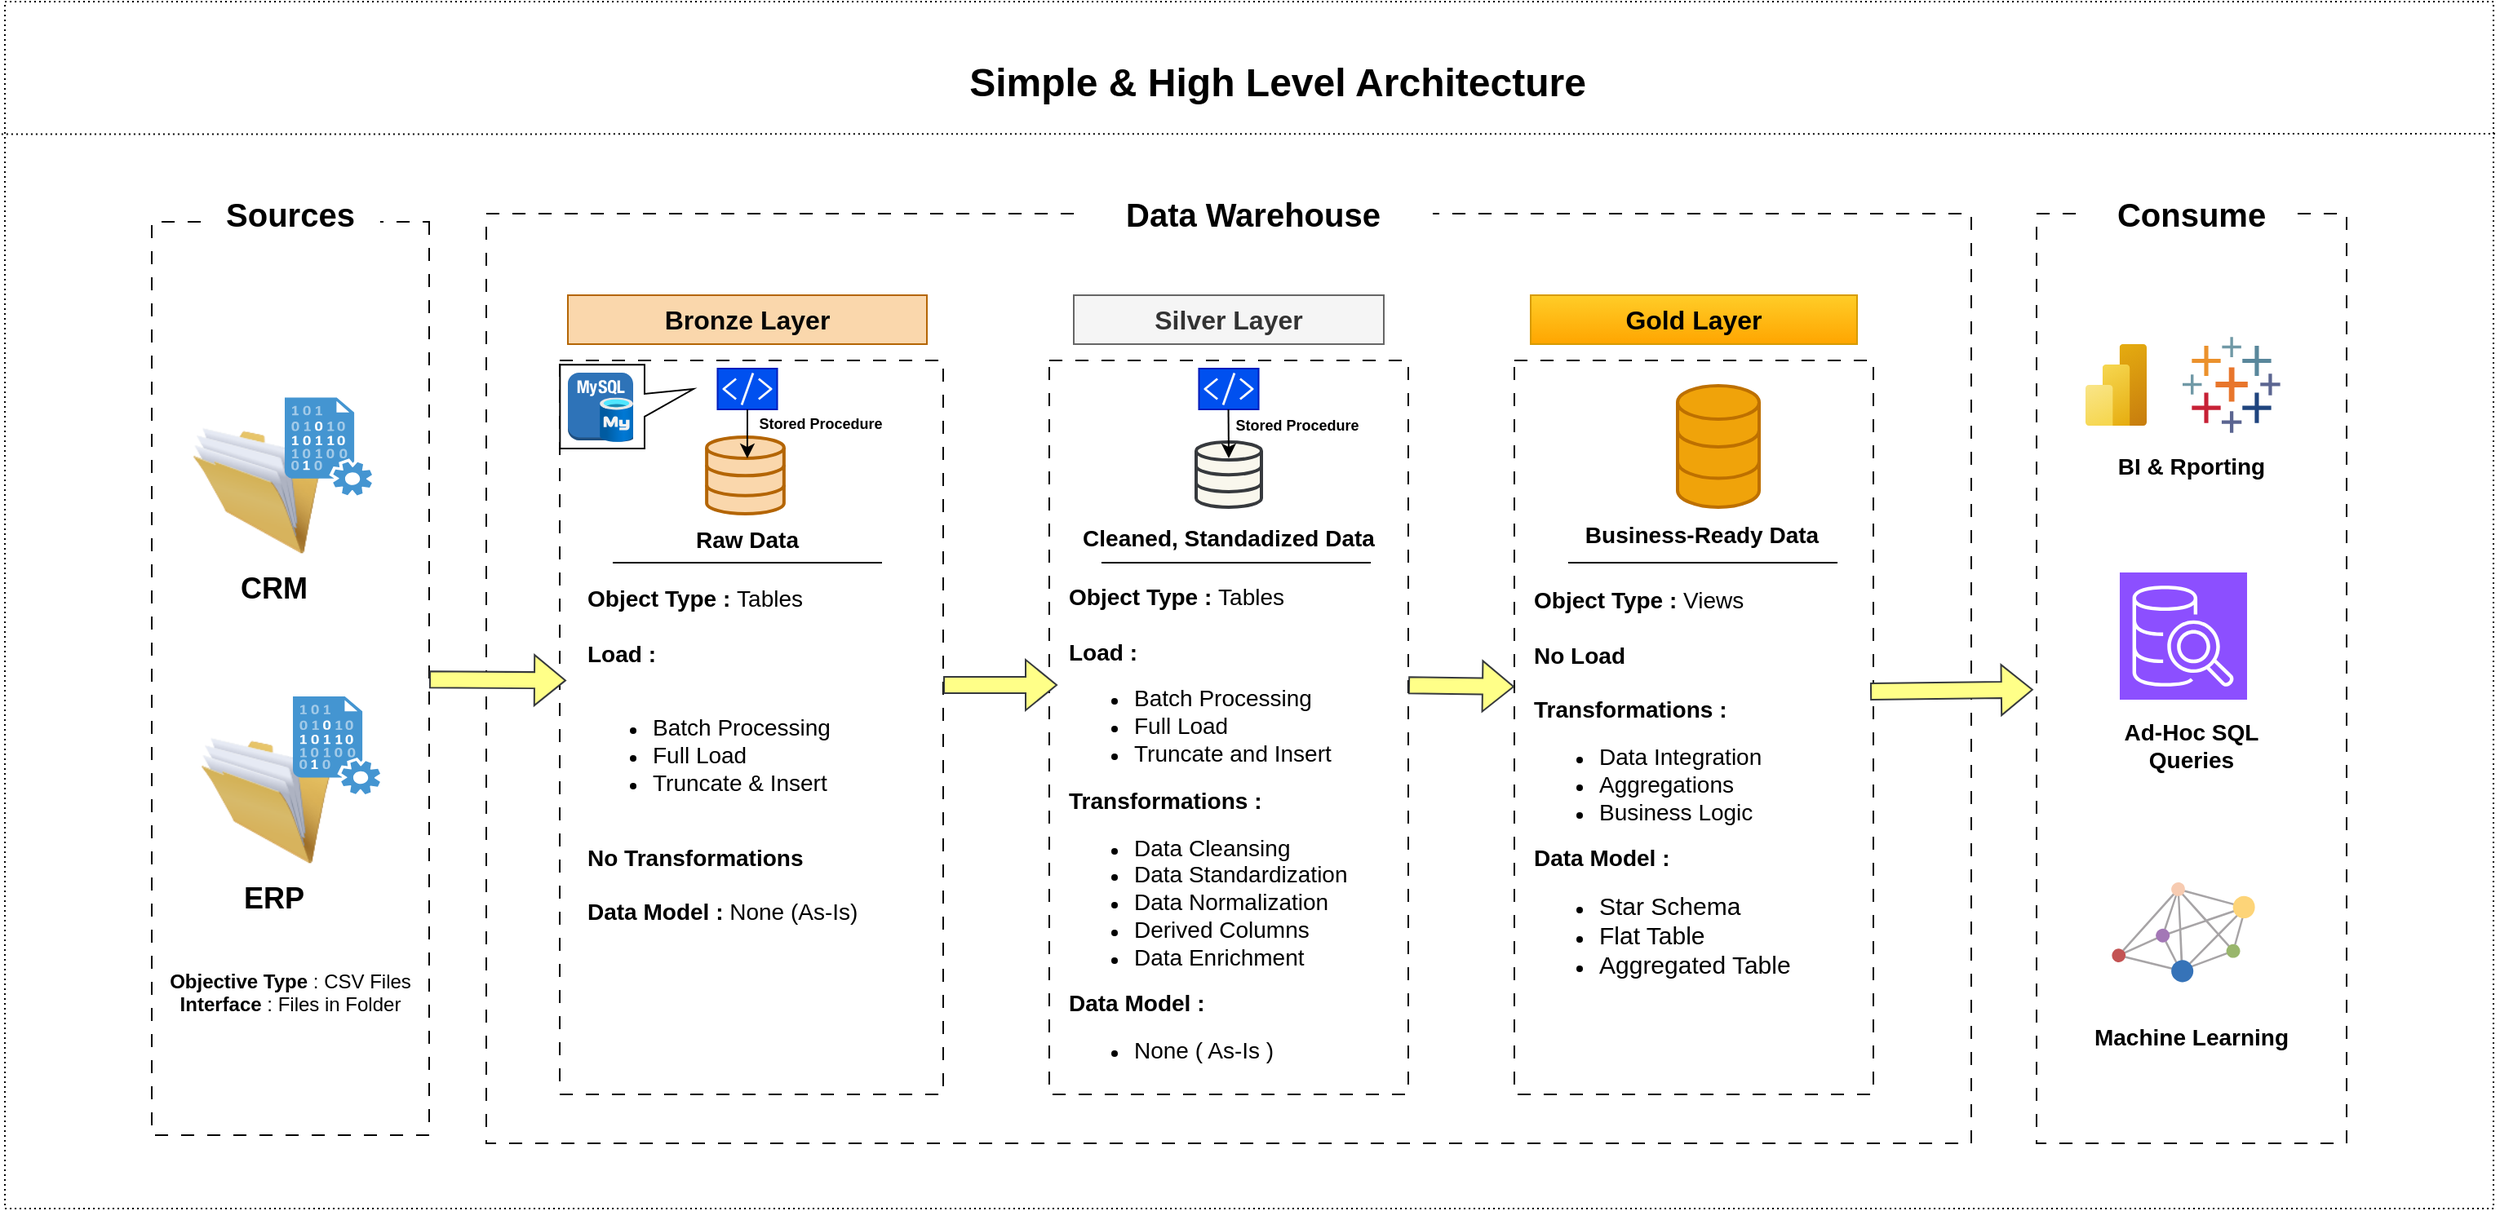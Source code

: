 <mxfile version="27.0.9">
  <diagram name="Page-1" id="rvJ8IEbzj4G9p1UqhMI2">
    <mxGraphModel dx="2860" dy="1192" grid="1" gridSize="10" guides="1" tooltips="1" connect="1" arrows="1" fold="1" page="1" pageScale="1" pageWidth="850" pageHeight="1100" math="0" shadow="0">
      <root>
        <mxCell id="0" />
        <mxCell id="1" parent="0" />
        <mxCell id="MDZ6cE1Nm2s3sjw-BEQI-3" value="" style="rounded=0;whiteSpace=wrap;html=1;rotation=90;fillColor=none;dashed=1;dashPattern=8 8;" parent="1" vertex="1">
          <mxGeometry x="-180" y="550" width="560" height="170" as="geometry" />
        </mxCell>
        <mxCell id="MDZ6cE1Nm2s3sjw-BEQI-4" value="Sources" style="rounded=0;whiteSpace=wrap;html=1;fontStyle=1;fontSize=20;strokeColor=none;" parent="1" vertex="1">
          <mxGeometry x="45" y="325" width="110" height="50" as="geometry" />
        </mxCell>
        <mxCell id="MDZ6cE1Nm2s3sjw-BEQI-6" value="" style="rounded=0;whiteSpace=wrap;html=1;fillColor=none;dashed=1;dashPattern=8 8;perimeterSpacing=0;strokeWidth=1;" parent="1" vertex="1">
          <mxGeometry x="220" y="350" width="910" height="570" as="geometry" />
        </mxCell>
        <mxCell id="MDZ6cE1Nm2s3sjw-BEQI-8" value="" style="rounded=0;whiteSpace=wrap;html=1;fillColor=none;strokeColor=default;dashed=1;dashPattern=8 8;" parent="1" vertex="1">
          <mxGeometry x="1170" y="350" width="190" height="570" as="geometry" />
        </mxCell>
        <mxCell id="MDZ6cE1Nm2s3sjw-BEQI-9" value="Data Warehouse" style="rounded=0;whiteSpace=wrap;html=1;fontStyle=1;fontSize=20;strokeColor=none;" parent="1" vertex="1">
          <mxGeometry x="580" y="325" width="220" height="50" as="geometry" />
        </mxCell>
        <mxCell id="MDZ6cE1Nm2s3sjw-BEQI-10" value="Consume" style="rounded=0;whiteSpace=wrap;html=1;fontStyle=1;fontSize=20;strokeColor=none;" parent="1" vertex="1">
          <mxGeometry x="1200" y="322.5" width="130" height="55" as="geometry" />
        </mxCell>
        <mxCell id="MDZ6cE1Nm2s3sjw-BEQI-11" value="" style="rounded=0;whiteSpace=wrap;html=1;fillColor=none;dashed=1;dashPattern=8 8;" parent="1" vertex="1">
          <mxGeometry x="265" y="440" width="235" height="450" as="geometry" />
        </mxCell>
        <mxCell id="MDZ6cE1Nm2s3sjw-BEQI-12" value="&lt;b&gt;&lt;font style=&quot;font-size: 16px; color: rgb(6, 6, 6);&quot;&gt;Bronze Layer&lt;/font&gt;&lt;/b&gt;" style="rounded=0;whiteSpace=wrap;html=1;fillColor=#fad7ac;strokeColor=#b46504;" parent="1" vertex="1">
          <mxGeometry x="270" y="400" width="220" height="30" as="geometry" />
        </mxCell>
        <mxCell id="MDZ6cE1Nm2s3sjw-BEQI-13" value="&lt;b&gt;&lt;font style=&quot;font-size: 16px;&quot;&gt;Silver Layer&lt;/font&gt;&lt;/b&gt;" style="rounded=0;whiteSpace=wrap;html=1;fillColor=#f5f5f5;strokeColor=#666666;fontColor=#333333;" parent="1" vertex="1">
          <mxGeometry x="580" y="400" width="190" height="30" as="geometry" />
        </mxCell>
        <mxCell id="MDZ6cE1Nm2s3sjw-BEQI-14" value="" style="rounded=0;whiteSpace=wrap;html=1;fillColor=none;dashed=1;dashPattern=8 8;" parent="1" vertex="1">
          <mxGeometry x="565" y="440" width="220" height="450" as="geometry" />
        </mxCell>
        <mxCell id="MDZ6cE1Nm2s3sjw-BEQI-15" value="&lt;b&gt;&lt;font style=&quot;font-size: 16px;&quot;&gt;Gold Layer&lt;/font&gt;&lt;/b&gt;" style="rounded=0;whiteSpace=wrap;html=1;fillColor=#ffcd28;strokeColor=#d79b00;gradientColor=#ffa500;" parent="1" vertex="1">
          <mxGeometry x="860" y="400" width="200" height="30" as="geometry" />
        </mxCell>
        <mxCell id="MDZ6cE1Nm2s3sjw-BEQI-16" value="" style="rounded=0;whiteSpace=wrap;html=1;fillColor=none;dashed=1;dashPattern=8 8;" parent="1" vertex="1">
          <mxGeometry x="850" y="440" width="220" height="450" as="geometry" />
        </mxCell>
        <mxCell id="MDZ6cE1Nm2s3sjw-BEQI-24" value="" style="image;html=1;image=img/lib/clip_art/general/Full_Folder_128x128.png" parent="1" vertex="1">
          <mxGeometry x="40" y="480" width="80" height="80" as="geometry" />
        </mxCell>
        <mxCell id="MDZ6cE1Nm2s3sjw-BEQI-22" value="" style="shadow=0;dashed=0;html=1;strokeColor=none;fillColor=#4495D1;labelPosition=center;verticalLabelPosition=bottom;verticalAlign=top;align=center;outlineConnect=0;shape=mxgraph.veeam.data_file;" parent="1" vertex="1">
          <mxGeometry x="96.5" y="462.73" width="53.5" height="60" as="geometry" />
        </mxCell>
        <mxCell id="MDZ6cE1Nm2s3sjw-BEQI-25" value="" style="image;html=1;image=img/lib/clip_art/general/Full_Folder_128x128.png" parent="1" vertex="1">
          <mxGeometry x="45" y="670" width="80" height="80" as="geometry" />
        </mxCell>
        <mxCell id="MDZ6cE1Nm2s3sjw-BEQI-26" value="" style="shadow=0;dashed=0;html=1;strokeColor=none;fillColor=#4495D1;labelPosition=center;verticalLabelPosition=bottom;verticalAlign=top;align=center;outlineConnect=0;shape=mxgraph.veeam.data_file;" parent="1" vertex="1">
          <mxGeometry x="101.5" y="646" width="53.5" height="60" as="geometry" />
        </mxCell>
        <mxCell id="MDZ6cE1Nm2s3sjw-BEQI-27" value="CRM" style="rounded=0;whiteSpace=wrap;html=1;fillColor=none;strokeColor=none;fontStyle=1;fontSize=18;" parent="1" vertex="1">
          <mxGeometry x="30" y="550" width="120" height="60" as="geometry" />
        </mxCell>
        <mxCell id="MDZ6cE1Nm2s3sjw-BEQI-28" value="ERP" style="rounded=0;whiteSpace=wrap;html=1;fillColor=none;strokeColor=none;fontStyle=1;fontSize=18;" parent="1" vertex="1">
          <mxGeometry x="30" y="740" width="120" height="60" as="geometry" />
        </mxCell>
        <mxCell id="MDZ6cE1Nm2s3sjw-BEQI-30" value="&lt;b&gt;Objective Type&lt;/b&gt; : CSV Files&lt;div&gt;&lt;b&gt;Interface&lt;/b&gt; : Files in Folder&lt;br&gt;&lt;div&gt;&lt;br&gt;&lt;/div&gt;&lt;/div&gt;" style="rounded=0;whiteSpace=wrap;html=1;fontColor=default;fillColor=none;strokeColor=none;" parent="1" vertex="1">
          <mxGeometry x="20" y="790" width="160" height="90" as="geometry" />
        </mxCell>
        <mxCell id="MDZ6cE1Nm2s3sjw-BEQI-31" value="" style="html=1;verticalLabelPosition=bottom;align=center;labelBackgroundColor=#ffffff;verticalAlign=top;strokeWidth=2;strokeColor=#b46504;shadow=0;dashed=0;shape=mxgraph.ios7.icons.data;fillColor=#fad7ac;" parent="1" vertex="1">
          <mxGeometry x="355.06" y="487" width="47.37" height="47" as="geometry" />
        </mxCell>
        <mxCell id="MDZ6cE1Nm2s3sjw-BEQI-32" value="" style="html=1;verticalLabelPosition=bottom;align=center;labelBackgroundColor=#ffffff;verticalAlign=top;strokeWidth=2;strokeColor=#36393d;shadow=0;dashed=0;shape=mxgraph.ios7.icons.data;fillColor=#f9f7ed;" parent="1" vertex="1">
          <mxGeometry x="655" y="490" width="40" height="40" as="geometry" />
        </mxCell>
        <mxCell id="MDZ6cE1Nm2s3sjw-BEQI-33" value="" style="html=1;verticalLabelPosition=bottom;align=center;labelBackgroundColor=#ffffff;verticalAlign=top;strokeWidth=2;strokeColor=#BD7000;shadow=0;dashed=0;shape=mxgraph.ios7.icons.data;fillColor=#f0a30a;fontColor=#000000;" parent="1" vertex="1">
          <mxGeometry x="950" y="455.45" width="50" height="74.55" as="geometry" />
        </mxCell>
        <mxCell id="MDZ6cE1Nm2s3sjw-BEQI-34" value="" style="shape=flexArrow;endArrow=classic;html=1;rounded=0;entryX=0.017;entryY=0.436;entryDx=0;entryDy=0;entryPerimeter=0;fillColor=#ffff88;strokeColor=#36393d;" parent="1" source="MDZ6cE1Nm2s3sjw-BEQI-3" target="MDZ6cE1Nm2s3sjw-BEQI-11" edge="1">
          <mxGeometry width="50" height="50" relative="1" as="geometry">
            <mxPoint x="680" y="580" as="sourcePoint" />
            <mxPoint x="730" y="530" as="targetPoint" />
          </mxGeometry>
        </mxCell>
        <mxCell id="MDZ6cE1Nm2s3sjw-BEQI-35" value="" style="shape=flexArrow;endArrow=classic;html=1;rounded=0;fillColor=#ffff88;strokeColor=#36393d;" parent="1" edge="1">
          <mxGeometry width="50" height="50" relative="1" as="geometry">
            <mxPoint x="500" y="639" as="sourcePoint" />
            <mxPoint x="570" y="639" as="targetPoint" />
          </mxGeometry>
        </mxCell>
        <mxCell id="MDZ6cE1Nm2s3sjw-BEQI-37" value="" style="shape=flexArrow;endArrow=classic;html=1;rounded=0;fillColor=#ffff88;strokeColor=#36393d;" parent="1" edge="1">
          <mxGeometry width="50" height="50" relative="1" as="geometry">
            <mxPoint x="785" y="639.1" as="sourcePoint" />
            <mxPoint x="850" y="640" as="targetPoint" />
          </mxGeometry>
        </mxCell>
        <mxCell id="MDZ6cE1Nm2s3sjw-BEQI-39" value="" style="shape=flexArrow;endArrow=classic;html=1;rounded=0;entryX=-0.011;entryY=0.512;entryDx=0;entryDy=0;entryPerimeter=0;fillColor=#ffff88;strokeColor=#36393d;exitX=0.991;exitY=0.451;exitDx=0;exitDy=0;exitPerimeter=0;" parent="1" source="MDZ6cE1Nm2s3sjw-BEQI-16" target="MDZ6cE1Nm2s3sjw-BEQI-8" edge="1">
          <mxGeometry width="50" height="50" relative="1" as="geometry">
            <mxPoint x="1070" y="639.1" as="sourcePoint" />
            <mxPoint x="1160" y="640" as="targetPoint" />
          </mxGeometry>
        </mxCell>
        <mxCell id="E_RmHMoaTkG9DnHFq35V-1" value="&lt;b&gt;&lt;font style=&quot;font-size: 14px;&quot;&gt;Raw Data&lt;/font&gt;&lt;/b&gt;" style="rounded=0;whiteSpace=wrap;html=1;fillColor=none;strokeColor=none;" parent="1" vertex="1">
          <mxGeometry x="320" y="537" width="120" height="25" as="geometry" />
        </mxCell>
        <mxCell id="E_RmHMoaTkG9DnHFq35V-2" value="&lt;b&gt;&lt;font style=&quot;font-size: 14px;&quot;&gt;Cleaned, Standadized Data&lt;/font&gt;&lt;/b&gt;" style="rounded=0;whiteSpace=wrap;html=1;fillColor=none;strokeColor=none;" parent="1" vertex="1">
          <mxGeometry x="570" y="534" width="210" height="30" as="geometry" />
        </mxCell>
        <mxCell id="E_RmHMoaTkG9DnHFq35V-6" value="&lt;font style=&quot;font-size: 14px;&quot;&gt;&lt;b&gt;Object Type : &lt;/b&gt;Tables&lt;/font&gt;&lt;div&gt;&lt;b&gt;&lt;font style=&quot;font-size: 14px;&quot;&gt;&lt;br&gt;&lt;/font&gt;&lt;/b&gt;&lt;/div&gt;&lt;div&gt;&lt;b&gt;&lt;font style=&quot;font-size: 14px;&quot;&gt;Load :&amp;nbsp;&lt;/font&gt;&lt;/b&gt;&lt;div&gt;&lt;ul&gt;&lt;li&gt;&lt;font style=&quot;font-size: 14px;&quot;&gt;Batch Processing&lt;/font&gt;&lt;/li&gt;&lt;li&gt;&lt;font style=&quot;font-size: 14px;&quot;&gt;Full Load&lt;/font&gt;&lt;/li&gt;&lt;li&gt;&lt;span style=&quot;background-color: transparent; color: light-dark(rgb(0, 0, 0), rgb(255, 255, 255));&quot;&gt;&lt;font style=&quot;font-size: 14px;&quot;&gt;Truncate and Insert&lt;/font&gt;&lt;/span&gt;&lt;/li&gt;&lt;/ul&gt;&lt;div&gt;&lt;span style=&quot;font-size: 14px;&quot;&gt;&lt;b&gt;Transformations :&lt;/b&gt;&lt;/span&gt;&lt;/div&gt;&lt;/div&gt;&lt;div&gt;&lt;ul&gt;&lt;li&gt;&lt;span style=&quot;font-size: 14px;&quot;&gt;Data Cleansing&lt;/span&gt;&lt;/li&gt;&lt;li&gt;&lt;span style=&quot;font-size: 14px;&quot;&gt;Data Standardization&lt;/span&gt;&lt;/li&gt;&lt;li&gt;&lt;span style=&quot;font-size: 14px;&quot;&gt;Data Normalization&lt;/span&gt;&lt;/li&gt;&lt;li&gt;&lt;span style=&quot;font-size: 14px;&quot;&gt;Derived Columns&lt;/span&gt;&lt;/li&gt;&lt;li&gt;&lt;span style=&quot;font-size: 14px;&quot;&gt;Data Enrichment&lt;/span&gt;&lt;/li&gt;&lt;/ul&gt;&lt;/div&gt;&lt;div&gt;&lt;span style=&quot;font-size: 14px;&quot;&gt;&lt;b&gt;Data Model :&lt;/b&gt;&lt;/span&gt;&lt;/div&gt;&lt;div&gt;&lt;ul&gt;&lt;li&gt;&lt;span style=&quot;font-size: 14px;&quot;&gt;None ( As-Is )&lt;/span&gt;&lt;/li&gt;&lt;/ul&gt;&lt;/div&gt;&lt;/div&gt;" style="rounded=0;whiteSpace=wrap;html=1;align=left;fillColor=none;strokeColor=none;" parent="1" vertex="1">
          <mxGeometry x="575" y="570" width="200" height="320" as="geometry" />
        </mxCell>
        <mxCell id="E_RmHMoaTkG9DnHFq35V-9" value="&lt;b&gt;&lt;font style=&quot;font-size: 14px;&quot;&gt;Business-Ready Data&lt;/font&gt;&lt;/b&gt;" style="rounded=0;whiteSpace=wrap;html=1;fillColor=none;strokeColor=none;" parent="1" vertex="1">
          <mxGeometry x="860" y="532" width="210" height="30" as="geometry" />
        </mxCell>
        <mxCell id="E_RmHMoaTkG9DnHFq35V-10" value="&lt;b&gt;&lt;font style=&quot;font-size: 14px;&quot;&gt;BI &amp;amp; Rporting&lt;/font&gt;&lt;/b&gt;" style="rounded=0;whiteSpace=wrap;html=1;fillColor=none;strokeColor=none;" parent="1" vertex="1">
          <mxGeometry x="1200" y="490" width="130" height="30" as="geometry" />
        </mxCell>
        <mxCell id="E_RmHMoaTkG9DnHFq35V-11" value="&lt;b&gt;&lt;font style=&quot;font-size: 14px;&quot;&gt;Ad-Hoc SQL Queries&lt;/font&gt;&lt;/b&gt;" style="rounded=0;whiteSpace=wrap;html=1;fillColor=none;strokeColor=none;" parent="1" vertex="1">
          <mxGeometry x="1200" y="661" width="130" height="30" as="geometry" />
        </mxCell>
        <mxCell id="E_RmHMoaTkG9DnHFq35V-12" value="&lt;b&gt;&lt;font style=&quot;font-size: 14px;&quot;&gt;Machine Learning&lt;/font&gt;&lt;/b&gt;" style="rounded=0;whiteSpace=wrap;html=1;fillColor=none;strokeColor=none;" parent="1" vertex="1">
          <mxGeometry x="1200" y="840" width="130" height="30" as="geometry" />
        </mxCell>
        <mxCell id="E_RmHMoaTkG9DnHFq35V-13" value="&lt;span style=&quot;font-size: 14px;&quot;&gt;&lt;b&gt;Object Type : &lt;/b&gt;Tables&lt;/span&gt;&lt;div&gt;&lt;span style=&quot;font-size: 14px;&quot;&gt;&lt;b&gt;&lt;br&gt;&lt;/b&gt;&lt;/span&gt;&lt;/div&gt;&lt;div&gt;&lt;span style=&quot;font-size: 14px;&quot;&gt;&lt;b&gt;Load :&lt;/b&gt;&lt;/span&gt;&lt;/div&gt;&lt;div&gt;&lt;span style=&quot;font-size: 14px;&quot;&gt;&lt;b&gt;&lt;br&gt;&lt;/b&gt;&lt;/span&gt;&lt;/div&gt;&lt;div&gt;&lt;ul&gt;&lt;li&gt;&lt;span style=&quot;font-size: 14px;&quot;&gt;Batch Processing&lt;/span&gt;&lt;/li&gt;&lt;li&gt;&lt;span style=&quot;font-size: 14px;&quot;&gt;Full Load&lt;/span&gt;&lt;/li&gt;&lt;li&gt;&lt;span style=&quot;font-size: 14px;&quot;&gt;Truncate &amp;amp; Insert&lt;/span&gt;&lt;/li&gt;&lt;/ul&gt;&lt;/div&gt;&lt;div&gt;&lt;span style=&quot;font-size: 14px;&quot;&gt;&lt;b&gt;&lt;br&gt;&lt;/b&gt;&lt;/span&gt;&lt;/div&gt;&lt;div&gt;&lt;span style=&quot;font-size: 14px;&quot;&gt;&lt;b&gt;No Transformations&lt;/b&gt;&lt;/span&gt;&lt;/div&gt;&lt;div&gt;&lt;span style=&quot;font-size: 14px;&quot;&gt;&lt;b&gt;&lt;br&gt;&lt;/b&gt;&lt;/span&gt;&lt;/div&gt;&lt;div&gt;&lt;span style=&quot;font-size: 14px;&quot;&gt;&lt;b&gt;Data Model : &lt;/b&gt;None (As-Is)&lt;/span&gt;&lt;/div&gt;" style="rounded=0;whiteSpace=wrap;html=1;align=left;fillColor=none;strokeColor=none;" parent="1" vertex="1">
          <mxGeometry x="280" y="564" width="200" height="236" as="geometry" />
        </mxCell>
        <mxCell id="E_RmHMoaTkG9DnHFq35V-14" value="&lt;font style=&quot;font-size: 14px;&quot;&gt;&lt;b&gt;Object Type : &lt;/b&gt;Views&lt;/font&gt;&lt;div&gt;&lt;b&gt;&lt;font style=&quot;font-size: 14px;&quot;&gt;&lt;br&gt;&lt;/font&gt;&lt;/b&gt;&lt;/div&gt;&lt;div&gt;&lt;b&gt;&lt;font style=&quot;font-size: 14px;&quot;&gt;No Load&amp;nbsp;&lt;/font&gt;&lt;/b&gt;&lt;/div&gt;&lt;div&gt;&lt;span style=&quot;font-size: 14px;&quot;&gt;&lt;b&gt;&lt;br&gt;&lt;/b&gt;&lt;/span&gt;&lt;div&gt;&lt;div&gt;&lt;span style=&quot;font-size: 14px;&quot;&gt;&lt;b&gt;Transformations :&lt;/b&gt;&lt;/span&gt;&lt;/div&gt;&lt;/div&gt;&lt;div&gt;&lt;ul&gt;&lt;li&gt;&lt;span style=&quot;font-size: 14px;&quot;&gt;Data Integration&lt;/span&gt;&lt;/li&gt;&lt;li&gt;&lt;span style=&quot;font-size: 14px;&quot;&gt;Aggregations&lt;/span&gt;&lt;/li&gt;&lt;li&gt;&lt;span style=&quot;font-size: 14px;&quot;&gt;Business Logic&lt;/span&gt;&lt;/li&gt;&lt;/ul&gt;&lt;/div&gt;&lt;div&gt;&lt;span style=&quot;font-size: 14px;&quot;&gt;&lt;b&gt;Data Model :&lt;/b&gt;&lt;/span&gt;&lt;/div&gt;&lt;/div&gt;&lt;div&gt;&lt;ul&gt;&lt;li&gt;&lt;font style=&quot;font-size: 15px;&quot;&gt;Star Schema&lt;/font&gt;&lt;/li&gt;&lt;li&gt;&lt;font style=&quot;font-size: 15px;&quot;&gt;Flat Table&lt;/font&gt;&lt;/li&gt;&lt;li&gt;&lt;font style=&quot;font-size: 15px;&quot;&gt;Aggregated Table&lt;/font&gt;&lt;/li&gt;&lt;/ul&gt;&lt;/div&gt;" style="rounded=0;whiteSpace=wrap;html=1;align=left;fillColor=none;strokeColor=none;" parent="1" vertex="1">
          <mxGeometry x="860" y="570" width="200" height="270" as="geometry" />
        </mxCell>
        <mxCell id="E_RmHMoaTkG9DnHFq35V-17" value="" style="endArrow=none;html=1;rounded=0;exitX=0.1;exitY=0.004;exitDx=0;exitDy=0;exitPerimeter=0;entryX=0.925;entryY=0.004;entryDx=0;entryDy=0;entryPerimeter=0;" parent="1" edge="1">
          <mxGeometry width="50" height="50" relative="1" as="geometry">
            <mxPoint x="297.5" y="564.004" as="sourcePoint" />
            <mxPoint x="462.5" y="564.004" as="targetPoint" />
          </mxGeometry>
        </mxCell>
        <mxCell id="E_RmHMoaTkG9DnHFq35V-18" value="" style="endArrow=none;html=1;rounded=0;exitX=0.1;exitY=0.004;exitDx=0;exitDy=0;exitPerimeter=0;entryX=0.925;entryY=0.004;entryDx=0;entryDy=0;entryPerimeter=0;" parent="1" edge="1">
          <mxGeometry width="50" height="50" relative="1" as="geometry">
            <mxPoint x="597" y="564" as="sourcePoint" />
            <mxPoint x="762" y="564" as="targetPoint" />
          </mxGeometry>
        </mxCell>
        <mxCell id="E_RmHMoaTkG9DnHFq35V-19" value="" style="endArrow=none;html=1;rounded=0;exitX=0.1;exitY=0.004;exitDx=0;exitDy=0;exitPerimeter=0;entryX=0.925;entryY=0.004;entryDx=0;entryDy=0;entryPerimeter=0;" parent="1" edge="1">
          <mxGeometry width="50" height="50" relative="1" as="geometry">
            <mxPoint x="883" y="564" as="sourcePoint" />
            <mxPoint x="1048" y="564" as="targetPoint" />
          </mxGeometry>
        </mxCell>
        <mxCell id="E_RmHMoaTkG9DnHFq35V-20" value="" style="image;aspect=fixed;html=1;points=[];align=center;fontSize=12;image=img/lib/azure2/analytics/Power_BI_Embedded.svg;" parent="1" vertex="1">
          <mxGeometry x="1200" y="430" width="37.5" height="50" as="geometry" />
        </mxCell>
        <mxCell id="E_RmHMoaTkG9DnHFq35V-22" value="" style="dashed=0;outlineConnect=0;html=1;align=center;labelPosition=center;verticalLabelPosition=bottom;verticalAlign=top;shape=mxgraph.weblogos.dzone" parent="1" vertex="1">
          <mxGeometry x="1216.2" y="760" width="87.6" height="61.2" as="geometry" />
        </mxCell>
        <mxCell id="YXM_WIA_hGIblr9upQpe-1" value="" style="verticalLabelPosition=bottom;aspect=fixed;html=1;shape=mxgraph.salesforce.analytics;" parent="1" vertex="1">
          <mxGeometry x="1259.4" y="425.6" width="60" height="58.8" as="geometry" />
        </mxCell>
        <mxCell id="YXM_WIA_hGIblr9upQpe-2" value="" style="sketch=0;points=[[0,0,0],[0.25,0,0],[0.5,0,0],[0.75,0,0],[1,0,0],[0,1,0],[0.25,1,0],[0.5,1,0],[0.75,1,0],[1,1,0],[0,0.25,0],[0,0.5,0],[0,0.75,0],[1,0.25,0],[1,0.5,0],[1,0.75,0]];outlineConnect=0;fontColor=#232F3E;fillColor=#8C4FFF;strokeColor=#ffffff;dashed=0;verticalLabelPosition=bottom;verticalAlign=top;align=center;html=1;fontSize=12;fontStyle=0;aspect=fixed;shape=mxgraph.aws4.resourceIcon;resIcon=mxgraph.aws4.sql_workbench;" parent="1" vertex="1">
          <mxGeometry x="1221" y="570" width="78" height="78" as="geometry" />
        </mxCell>
        <mxCell id="MAZMxP77fQmLE8W8Hnrw-6" value="" style="shape=callout;whiteSpace=wrap;html=1;perimeter=calloutPerimeter;rotation=-90;position2=0.71;size=30;position=0.38;fillColor=none;base=14;" parent="1" vertex="1">
          <mxGeometry x="280.35" y="427.39" width="51.43" height="81.83" as="geometry" />
        </mxCell>
        <mxCell id="MAZMxP77fQmLE8W8Hnrw-5" value="" style="outlineConnect=0;dashed=0;verticalLabelPosition=bottom;verticalAlign=top;align=center;html=1;shape=mxgraph.aws3.mysql_db_instance;fillColor=#2E73B8;gradientColor=none;" parent="1" vertex="1">
          <mxGeometry x="270" y="447.5" width="40" height="42.5" as="geometry" />
        </mxCell>
        <mxCell id="MAZMxP77fQmLE8W8Hnrw-3" value="" style="image;aspect=fixed;html=1;points=[];align=center;fontSize=12;image=img/lib/azure2/databases/Azure_Database_MySQL_Server.svg;" parent="1" vertex="1">
          <mxGeometry x="289.55" y="462.73" width="20.45" height="27.27" as="geometry" />
        </mxCell>
        <mxCell id="vF-LyUejHNJ8vviM8LrZ-3" value="" style="rounded=0;whiteSpace=wrap;html=1;fillColor=#0050ef;fontColor=#ffffff;strokeColor=#001DBC;" parent="1" vertex="1">
          <mxGeometry x="361.73" y="445" width="36.54" height="25" as="geometry" />
        </mxCell>
        <mxCell id="vF-LyUejHNJ8vviM8LrZ-1" value="" style="sketch=0;outlineConnect=0;fontColor=#ffffff;fillColor=light-dark(#fcfcfc, #6db2ff);strokeColor=none;dashed=0;verticalLabelPosition=bottom;verticalAlign=top;align=center;html=1;fontSize=12;fontStyle=0;aspect=fixed;pointerEvents=1;shape=mxgraph.aws4.programming_language;fillStyle=auto;gradientColor=none;" parent="1" vertex="1">
          <mxGeometry x="364.7" y="447.5" width="30.59" height="20" as="geometry" />
        </mxCell>
        <mxCell id="vF-LyUejHNJ8vviM8LrZ-4" value="" style="rounded=0;whiteSpace=wrap;html=1;fillColor=#0050ef;fontColor=#ffffff;strokeColor=#001DBC;" parent="1" vertex="1">
          <mxGeometry x="656.73" y="445" width="36.54" height="25" as="geometry" />
        </mxCell>
        <mxCell id="vF-LyUejHNJ8vviM8LrZ-5" value="" style="sketch=0;outlineConnect=0;fontColor=#ffffff;fillColor=light-dark(#fcfcfc, #6db2ff);strokeColor=none;dashed=0;verticalLabelPosition=bottom;verticalAlign=top;align=center;html=1;fontSize=12;fontStyle=0;aspect=fixed;pointerEvents=1;shape=mxgraph.aws4.programming_language;fillStyle=auto;gradientColor=none;" parent="1" vertex="1">
          <mxGeometry x="659.7" y="447.5" width="30.59" height="20" as="geometry" />
        </mxCell>
        <mxCell id="vF-LyUejHNJ8vviM8LrZ-6" value="" style="endArrow=classic;html=1;rounded=0;exitX=0.5;exitY=1;exitDx=0;exitDy=0;entryX=0.526;entryY=0.277;entryDx=0;entryDy=0;entryPerimeter=0;" parent="1" source="vF-LyUejHNJ8vviM8LrZ-3" target="MDZ6cE1Nm2s3sjw-BEQI-31" edge="1">
          <mxGeometry width="50" height="50" relative="1" as="geometry">
            <mxPoint x="520" y="520" as="sourcePoint" />
            <mxPoint x="570" y="470" as="targetPoint" />
          </mxGeometry>
        </mxCell>
        <mxCell id="vF-LyUejHNJ8vviM8LrZ-7" value="" style="endArrow=classic;html=1;rounded=0;" parent="1" edge="1">
          <mxGeometry width="50" height="50" relative="1" as="geometry">
            <mxPoint x="674.76" y="470" as="sourcePoint" />
            <mxPoint x="675" y="500" as="targetPoint" />
          </mxGeometry>
        </mxCell>
        <mxCell id="vF-LyUejHNJ8vviM8LrZ-8" value="&lt;b&gt;&lt;font style=&quot;font-size: 9px;&quot;&gt;Stored Procedure&lt;/font&gt;&lt;/b&gt;" style="rounded=0;whiteSpace=wrap;html=1;fillColor=none;strokeColor=none;" parent="1" vertex="1">
          <mxGeometry x="379" y="462.73" width="91.73" height="30" as="geometry" />
        </mxCell>
        <mxCell id="vF-LyUejHNJ8vviM8LrZ-9" value="&lt;b&gt;&lt;font style=&quot;font-size: 9px;&quot;&gt;Stored Procedure&lt;/font&gt;&lt;/b&gt;" style="rounded=0;whiteSpace=wrap;html=1;fillColor=none;strokeColor=none;" parent="1" vertex="1">
          <mxGeometry x="671" y="463.73" width="91.73" height="30" as="geometry" />
        </mxCell>
        <mxCell id="jEMBldNRISPhoKyjGfbs-1" value="" style="rounded=0;whiteSpace=wrap;html=1;fillColor=none;dashed=1;dashPattern=1 2;" vertex="1" parent="1">
          <mxGeometry x="-75" y="220" width="1525" height="740" as="geometry" />
        </mxCell>
        <mxCell id="jEMBldNRISPhoKyjGfbs-2" value="&lt;h1&gt;Simple &amp;amp; High Level Architecture&lt;/h1&gt;" style="rounded=0;whiteSpace=wrap;html=1;fillColor=none;strokeColor=none;" vertex="1" parent="1">
          <mxGeometry x="490" y="240" width="430" height="60" as="geometry" />
        </mxCell>
        <mxCell id="jEMBldNRISPhoKyjGfbs-3" value="" style="endArrow=none;html=1;rounded=0;exitX=-0.002;exitY=0.126;exitDx=0;exitDy=0;exitPerimeter=0;strokeWidth=1;dashed=1;dashPattern=1 2;" edge="1" parent="1">
          <mxGeometry width="50" height="50" relative="1" as="geometry">
            <mxPoint x="-77.05" y="301.24" as="sourcePoint" />
            <mxPoint x="1451" y="301" as="targetPoint" />
          </mxGeometry>
        </mxCell>
      </root>
    </mxGraphModel>
  </diagram>
</mxfile>
